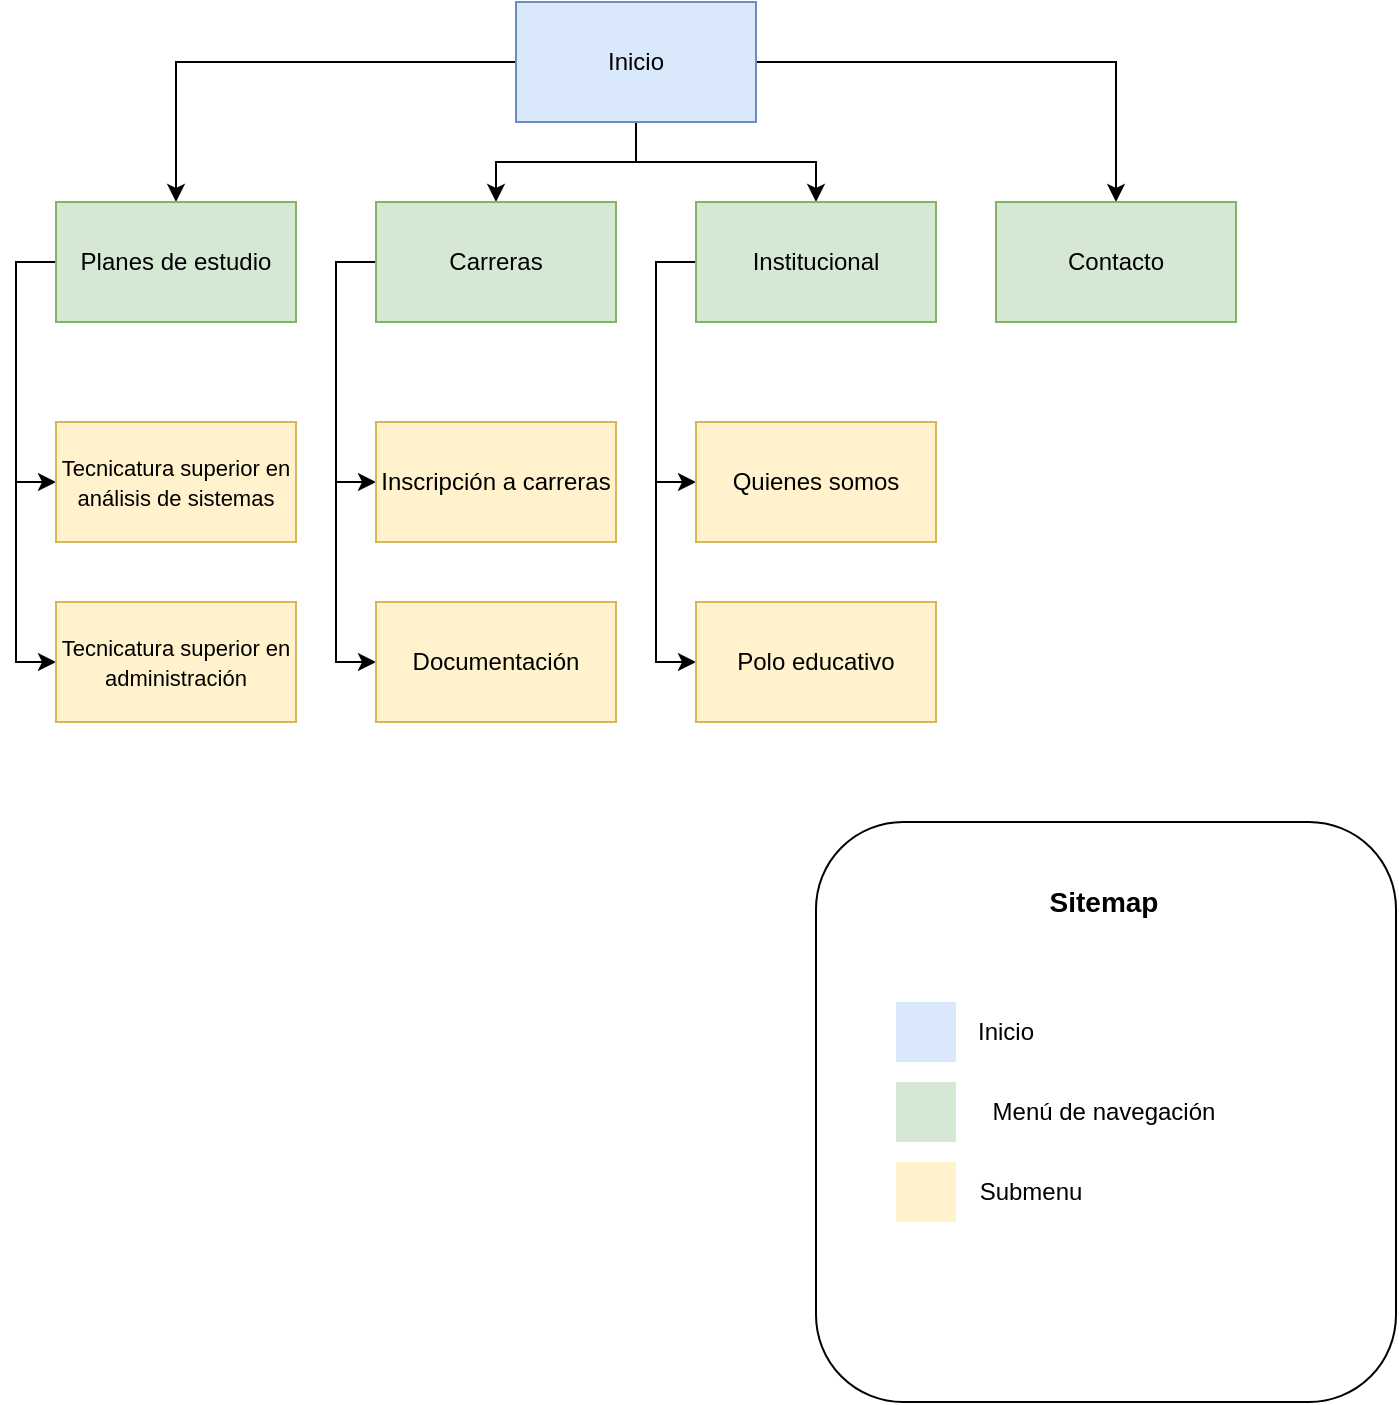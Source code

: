 <mxfile version="14.5.3" type="device"><diagram id="9yBA1WH_0XfxqWVXMuj-" name="Page-1"><mxGraphModel dx="1585" dy="849" grid="1" gridSize="10" guides="1" tooltips="1" connect="1" arrows="1" fold="1" page="1" pageScale="1" pageWidth="827" pageHeight="1169" math="0" shadow="0"><root><mxCell id="0"/><mxCell id="1" parent="0"/><mxCell id="jkaZZgdF9LxKeGd1pbyx-8" style="edgeStyle=orthogonalEdgeStyle;rounded=0;orthogonalLoop=1;jettySize=auto;html=1;entryX=0.5;entryY=0;entryDx=0;entryDy=0;" edge="1" parent="1" source="jkaZZgdF9LxKeGd1pbyx-1" target="jkaZZgdF9LxKeGd1pbyx-3"><mxGeometry relative="1" as="geometry"/></mxCell><mxCell id="jkaZZgdF9LxKeGd1pbyx-9" style="edgeStyle=orthogonalEdgeStyle;rounded=0;orthogonalLoop=1;jettySize=auto;html=1;entryX=0.5;entryY=0;entryDx=0;entryDy=0;" edge="1" parent="1" source="jkaZZgdF9LxKeGd1pbyx-1" target="jkaZZgdF9LxKeGd1pbyx-2"><mxGeometry relative="1" as="geometry"/></mxCell><mxCell id="jkaZZgdF9LxKeGd1pbyx-10" style="edgeStyle=orthogonalEdgeStyle;rounded=0;orthogonalLoop=1;jettySize=auto;html=1;entryX=0.5;entryY=0;entryDx=0;entryDy=0;" edge="1" parent="1" source="jkaZZgdF9LxKeGd1pbyx-1" target="jkaZZgdF9LxKeGd1pbyx-5"><mxGeometry relative="1" as="geometry"/></mxCell><mxCell id="jkaZZgdF9LxKeGd1pbyx-11" style="edgeStyle=orthogonalEdgeStyle;rounded=0;orthogonalLoop=1;jettySize=auto;html=1;entryX=0.5;entryY=0;entryDx=0;entryDy=0;" edge="1" parent="1" source="jkaZZgdF9LxKeGd1pbyx-1" target="jkaZZgdF9LxKeGd1pbyx-4"><mxGeometry relative="1" as="geometry"><mxPoint x="500" y="270" as="targetPoint"/></mxGeometry></mxCell><mxCell id="jkaZZgdF9LxKeGd1pbyx-1" value="Inicio" style="rounded=0;whiteSpace=wrap;html=1;strokeColor=#6c8ebf;fillColor=#dae8fc;" vertex="1" parent="1"><mxGeometry x="340" y="190" width="120" height="60" as="geometry"/></mxCell><mxCell id="jkaZZgdF9LxKeGd1pbyx-17" style="edgeStyle=orthogonalEdgeStyle;rounded=0;orthogonalLoop=1;jettySize=auto;html=1;entryX=0;entryY=0.5;entryDx=0;entryDy=0;" edge="1" parent="1" source="jkaZZgdF9LxKeGd1pbyx-2" target="jkaZZgdF9LxKeGd1pbyx-15"><mxGeometry relative="1" as="geometry"><Array as="points"><mxPoint x="90" y="320"/><mxPoint x="90" y="520"/></Array></mxGeometry></mxCell><mxCell id="jkaZZgdF9LxKeGd1pbyx-20" style="edgeStyle=orthogonalEdgeStyle;rounded=0;orthogonalLoop=1;jettySize=auto;html=1;entryX=0;entryY=0.5;entryDx=0;entryDy=0;exitX=0;exitY=0.5;exitDx=0;exitDy=0;" edge="1" parent="1" source="jkaZZgdF9LxKeGd1pbyx-2" target="jkaZZgdF9LxKeGd1pbyx-14"><mxGeometry relative="1" as="geometry"><Array as="points"><mxPoint x="90" y="320"/><mxPoint x="90" y="430"/></Array></mxGeometry></mxCell><mxCell id="jkaZZgdF9LxKeGd1pbyx-2" value="Planes de estudio" style="rounded=0;whiteSpace=wrap;html=1;strokeColor=#82b366;fillColor=#d5e8d4;" vertex="1" parent="1"><mxGeometry x="110" y="290" width="120" height="60" as="geometry"/></mxCell><mxCell id="jkaZZgdF9LxKeGd1pbyx-6" style="edgeStyle=orthogonalEdgeStyle;rounded=0;orthogonalLoop=1;jettySize=auto;html=1;entryX=0;entryY=0.5;entryDx=0;entryDy=0;exitX=0;exitY=0.5;exitDx=0;exitDy=0;" edge="1" parent="1" source="jkaZZgdF9LxKeGd1pbyx-3" target="jkaZZgdF9LxKeGd1pbyx-7"><mxGeometry relative="1" as="geometry"><mxPoint x="340" y="400" as="targetPoint"/><Array as="points"><mxPoint x="250" y="320"/><mxPoint x="250" y="430"/></Array></mxGeometry></mxCell><mxCell id="jkaZZgdF9LxKeGd1pbyx-13" style="edgeStyle=orthogonalEdgeStyle;rounded=0;orthogonalLoop=1;jettySize=auto;html=1;exitX=0;exitY=0.5;exitDx=0;exitDy=0;entryX=0;entryY=0.5;entryDx=0;entryDy=0;" edge="1" parent="1" source="jkaZZgdF9LxKeGd1pbyx-3" target="jkaZZgdF9LxKeGd1pbyx-12"><mxGeometry relative="1" as="geometry"/></mxCell><mxCell id="jkaZZgdF9LxKeGd1pbyx-3" value="Carreras" style="rounded=0;whiteSpace=wrap;html=1;strokeColor=#82b366;fillColor=#d5e8d4;" vertex="1" parent="1"><mxGeometry x="270" y="290" width="120" height="60" as="geometry"/></mxCell><mxCell id="jkaZZgdF9LxKeGd1pbyx-23" style="edgeStyle=orthogonalEdgeStyle;rounded=0;orthogonalLoop=1;jettySize=auto;html=1;entryX=0;entryY=0.5;entryDx=0;entryDy=0;exitX=0;exitY=0.5;exitDx=0;exitDy=0;" edge="1" parent="1" source="jkaZZgdF9LxKeGd1pbyx-4" target="jkaZZgdF9LxKeGd1pbyx-21"><mxGeometry relative="1" as="geometry"><Array as="points"><mxPoint x="410" y="320"/><mxPoint x="410" y="430"/></Array></mxGeometry></mxCell><mxCell id="jkaZZgdF9LxKeGd1pbyx-24" style="edgeStyle=orthogonalEdgeStyle;rounded=0;orthogonalLoop=1;jettySize=auto;html=1;entryX=0;entryY=0.5;entryDx=0;entryDy=0;" edge="1" parent="1" source="jkaZZgdF9LxKeGd1pbyx-4" target="jkaZZgdF9LxKeGd1pbyx-22"><mxGeometry relative="1" as="geometry"><Array as="points"><mxPoint x="410" y="320"/><mxPoint x="410" y="520"/></Array></mxGeometry></mxCell><mxCell id="jkaZZgdF9LxKeGd1pbyx-4" value="Institucional" style="rounded=0;whiteSpace=wrap;html=1;strokeColor=#82b366;fillColor=#d5e8d4;" vertex="1" parent="1"><mxGeometry x="430" y="290" width="120" height="60" as="geometry"/></mxCell><mxCell id="jkaZZgdF9LxKeGd1pbyx-5" value="Contacto" style="rounded=0;whiteSpace=wrap;html=1;strokeColor=#82b366;fillColor=#d5e8d4;" vertex="1" parent="1"><mxGeometry x="580" y="290" width="120" height="60" as="geometry"/></mxCell><mxCell id="jkaZZgdF9LxKeGd1pbyx-7" value="Inscripción a carreras" style="rounded=0;whiteSpace=wrap;html=1;strokeColor=#d6b656;fillColor=#fff2cc;" vertex="1" parent="1"><mxGeometry x="270" y="400" width="120" height="60" as="geometry"/></mxCell><mxCell id="jkaZZgdF9LxKeGd1pbyx-12" value="Documentación" style="rounded=0;whiteSpace=wrap;html=1;strokeColor=#d6b656;fillColor=#fff2cc;" vertex="1" parent="1"><mxGeometry x="270" y="490" width="120" height="60" as="geometry"/></mxCell><mxCell id="jkaZZgdF9LxKeGd1pbyx-14" value="&lt;font style=&quot;font-size: 11px&quot;&gt;Tecnicatura superior en análisis de sistemas&lt;/font&gt;" style="rounded=0;whiteSpace=wrap;html=1;strokeColor=#d6b656;fillColor=#fff2cc;" vertex="1" parent="1"><mxGeometry x="110" y="400" width="120" height="60" as="geometry"/></mxCell><mxCell id="jkaZZgdF9LxKeGd1pbyx-15" value="&lt;font style=&quot;font-size: 11px&quot;&gt;Tecnicatura superior en administración&lt;br&gt;&lt;/font&gt;" style="rounded=0;whiteSpace=wrap;html=1;strokeColor=#d6b656;fillColor=#fff2cc;" vertex="1" parent="1"><mxGeometry x="110" y="490" width="120" height="60" as="geometry"/></mxCell><mxCell id="jkaZZgdF9LxKeGd1pbyx-21" value="Quienes somos" style="rounded=0;whiteSpace=wrap;html=1;strokeColor=#d6b656;fillColor=#fff2cc;" vertex="1" parent="1"><mxGeometry x="430" y="400" width="120" height="60" as="geometry"/></mxCell><mxCell id="jkaZZgdF9LxKeGd1pbyx-22" value="Polo educativo" style="rounded=0;whiteSpace=wrap;html=1;strokeColor=#d6b656;fillColor=#fff2cc;" vertex="1" parent="1"><mxGeometry x="430" y="490" width="120" height="60" as="geometry"/></mxCell><mxCell id="jkaZZgdF9LxKeGd1pbyx-31" value="" style="rounded=1;whiteSpace=wrap;html=1;" vertex="1" parent="1"><mxGeometry x="490" y="600" width="290" height="290" as="geometry"/></mxCell><mxCell id="jkaZZgdF9LxKeGd1pbyx-32" value="" style="whiteSpace=wrap;html=1;aspect=fixed;fillColor=#dae8fc;strokeColor=none;" vertex="1" parent="1"><mxGeometry x="530" y="690" width="30" height="30" as="geometry"/></mxCell><mxCell id="jkaZZgdF9LxKeGd1pbyx-33" value="" style="whiteSpace=wrap;html=1;aspect=fixed;fillColor=#d5e8d4;strokeColor=none;" vertex="1" parent="1"><mxGeometry x="530" y="730" width="30" height="30" as="geometry"/></mxCell><mxCell id="jkaZZgdF9LxKeGd1pbyx-34" value="" style="whiteSpace=wrap;html=1;aspect=fixed;fillColor=#fff2cc;strokeColor=none;" vertex="1" parent="1"><mxGeometry x="530" y="770" width="30" height="30" as="geometry"/></mxCell><mxCell id="jkaZZgdF9LxKeGd1pbyx-36" value="Inicio" style="text;html=1;strokeColor=none;fillColor=none;align=center;verticalAlign=middle;whiteSpace=wrap;rounded=0;" vertex="1" parent="1"><mxGeometry x="570" y="695" width="30" height="20" as="geometry"/></mxCell><mxCell id="jkaZZgdF9LxKeGd1pbyx-37" value="Menú de navegación" style="text;html=1;strokeColor=none;fillColor=none;align=center;verticalAlign=middle;whiteSpace=wrap;rounded=0;" vertex="1" parent="1"><mxGeometry x="570" y="735" width="127.5" height="20" as="geometry"/></mxCell><mxCell id="jkaZZgdF9LxKeGd1pbyx-38" value="Submenu" style="text;html=1;strokeColor=none;fillColor=none;align=center;verticalAlign=middle;whiteSpace=wrap;rounded=0;" vertex="1" parent="1"><mxGeometry x="570" y="775" width="55" height="20" as="geometry"/></mxCell><mxCell id="jkaZZgdF9LxKeGd1pbyx-39" value="&lt;font style=&quot;font-size: 14px&quot;&gt;&lt;b&gt;Sitemap&lt;/b&gt;&lt;/font&gt;" style="text;html=1;strokeColor=none;fillColor=none;align=center;verticalAlign=middle;whiteSpace=wrap;rounded=0;" vertex="1" parent="1"><mxGeometry x="613.75" y="630" width="40" height="20" as="geometry"/></mxCell></root></mxGraphModel></diagram></mxfile>